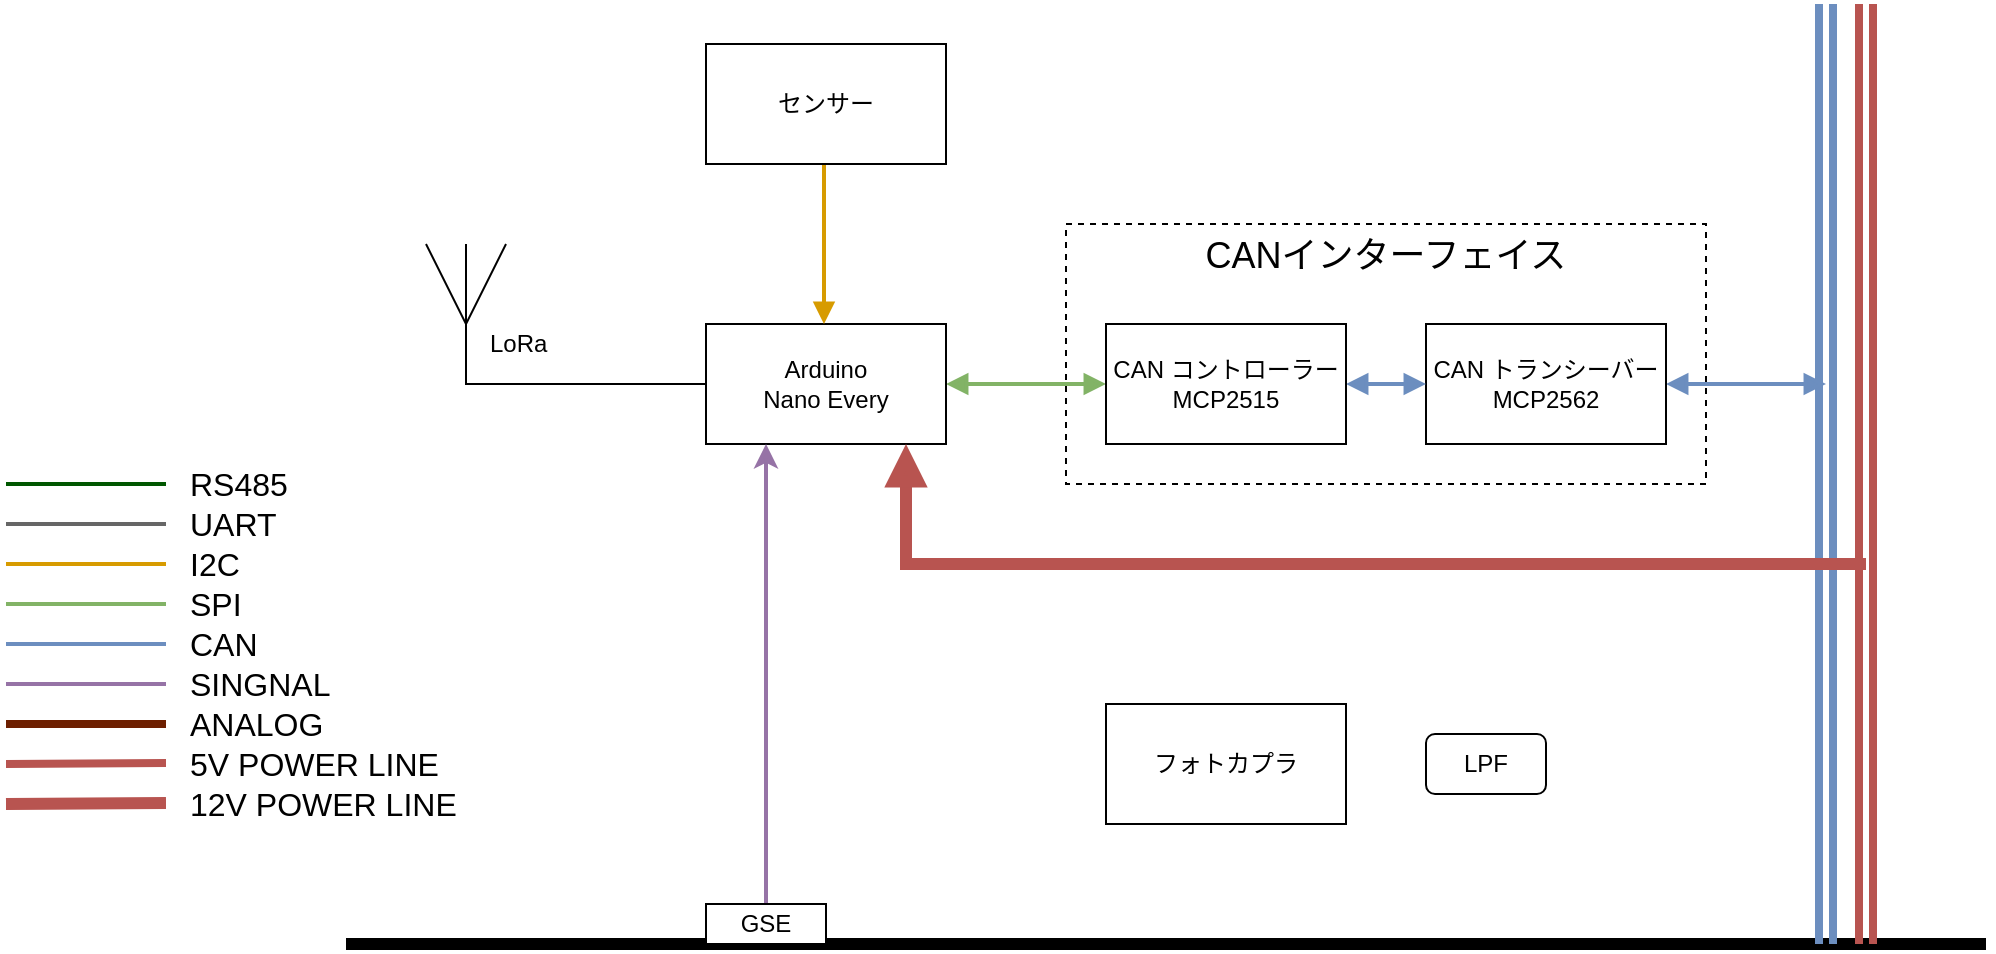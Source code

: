 <mxfile version="21.7.5" type="device">
  <diagram name="ページ1" id="N4X7iC3FwvP-9spLoHvI">
    <mxGraphModel dx="995" dy="-188" grid="1" gridSize="10" guides="1" tooltips="1" connect="1" arrows="1" fold="1" page="1" pageScale="1" pageWidth="1169" pageHeight="827" math="0" shadow="0">
      <root>
        <mxCell id="0" />
        <mxCell id="1" parent="0" />
        <mxCell id="5nWp3kDjjZpovWfEtGyb-13" value="" style="endArrow=none;html=1;rounded=0;strokeWidth=6;" parent="1" edge="1">
          <mxGeometry width="50" height="50" relative="1" as="geometry">
            <mxPoint x="340" y="1510" as="sourcePoint" />
            <mxPoint x="1160" y="1510" as="targetPoint" />
          </mxGeometry>
        </mxCell>
        <mxCell id="5nWp3kDjjZpovWfEtGyb-11" value="" style="rounded=0;whiteSpace=wrap;html=1;dashed=1;" parent="1" vertex="1">
          <mxGeometry x="700" y="1150" width="320" height="130" as="geometry" />
        </mxCell>
        <mxCell id="zv-5xnGO9yxqkZcnvnEC-6" value="" style="endArrow=none;html=1;rounded=0;strokeWidth=3;endFill=0;" parent="1" edge="1">
          <mxGeometry width="50" height="50" relative="1" as="geometry">
            <mxPoint x="510" y="1180" as="sourcePoint" />
            <mxPoint x="510" y="1180" as="targetPoint" />
            <Array as="points">
              <mxPoint x="510" y="1180" />
            </Array>
          </mxGeometry>
        </mxCell>
        <mxCell id="5nWp3kDjjZpovWfEtGyb-10" value="" style="edgeStyle=orthogonalEdgeStyle;rounded=0;orthogonalLoop=1;jettySize=auto;html=1;strokeWidth=2;startArrow=block;startFill=1;endArrow=block;endFill=1;fillColor=#d5e8d4;strokeColor=#82b366;" parent="1" source="5nWp3kDjjZpovWfEtGyb-1" target="5nWp3kDjjZpovWfEtGyb-7" edge="1">
          <mxGeometry relative="1" as="geometry" />
        </mxCell>
        <mxCell id="5nWp3kDjjZpovWfEtGyb-1" value="Arduino&lt;br&gt;Nano Every" style="rounded=0;whiteSpace=wrap;html=1;" parent="1" vertex="1">
          <mxGeometry x="520" y="1200" width="120" height="60" as="geometry" />
        </mxCell>
        <mxCell id="5nWp3kDjjZpovWfEtGyb-5" value="" style="endArrow=none;html=1;rounded=0;shape=link;fillColor=#dae8fc;strokeColor=#6c8ebf;strokeWidth=4;" parent="1" edge="1">
          <mxGeometry width="50" height="50" relative="1" as="geometry">
            <mxPoint x="1080" y="1510" as="sourcePoint" />
            <mxPoint x="1080" y="1040" as="targetPoint" />
          </mxGeometry>
        </mxCell>
        <mxCell id="5nWp3kDjjZpovWfEtGyb-8" style="edgeStyle=orthogonalEdgeStyle;rounded=0;orthogonalLoop=1;jettySize=auto;html=1;endArrow=block;endFill=1;fillColor=#dae8fc;strokeColor=#6c8ebf;strokeWidth=2;startArrow=block;startFill=1;" parent="1" source="5nWp3kDjjZpovWfEtGyb-6" edge="1">
          <mxGeometry relative="1" as="geometry">
            <mxPoint x="1080" y="1230" as="targetPoint" />
          </mxGeometry>
        </mxCell>
        <mxCell id="5nWp3kDjjZpovWfEtGyb-6" value="CAN トランシーバー&lt;br&gt;MCP2562" style="rounded=0;whiteSpace=wrap;html=1;" parent="1" vertex="1">
          <mxGeometry x="880" y="1200" width="120" height="60" as="geometry" />
        </mxCell>
        <mxCell id="5nWp3kDjjZpovWfEtGyb-9" value="" style="edgeStyle=orthogonalEdgeStyle;rounded=0;orthogonalLoop=1;jettySize=auto;html=1;fillColor=#dae8fc;strokeColor=#6c8ebf;strokeWidth=2;endArrow=block;endFill=1;startArrow=block;startFill=1;" parent="1" source="5nWp3kDjjZpovWfEtGyb-7" target="5nWp3kDjjZpovWfEtGyb-6" edge="1">
          <mxGeometry relative="1" as="geometry" />
        </mxCell>
        <mxCell id="5nWp3kDjjZpovWfEtGyb-7" value="CAN コントローラー&lt;br&gt;MCP2515" style="rounded=0;whiteSpace=wrap;html=1;" parent="1" vertex="1">
          <mxGeometry x="720" y="1200" width="120" height="60" as="geometry" />
        </mxCell>
        <mxCell id="5nWp3kDjjZpovWfEtGyb-41" style="edgeStyle=orthogonalEdgeStyle;rounded=0;orthogonalLoop=1;jettySize=auto;html=1;entryX=0.25;entryY=1;entryDx=0;entryDy=0;fillColor=#e1d5e7;strokeColor=#9673a6;strokeWidth=2;" parent="1" source="5nWp3kDjjZpovWfEtGyb-14" target="5nWp3kDjjZpovWfEtGyb-1" edge="1">
          <mxGeometry relative="1" as="geometry" />
        </mxCell>
        <mxCell id="5nWp3kDjjZpovWfEtGyb-14" value="GSE" style="rounded=0;whiteSpace=wrap;html=1;" parent="1" vertex="1">
          <mxGeometry x="520" y="1490" width="60" height="20" as="geometry" />
        </mxCell>
        <mxCell id="5nWp3kDjjZpovWfEtGyb-15" value="LPF" style="rounded=1;whiteSpace=wrap;html=1;" parent="1" vertex="1">
          <mxGeometry x="880" y="1405" width="60" height="30" as="geometry" />
        </mxCell>
        <mxCell id="5nWp3kDjjZpovWfEtGyb-16" value="" style="endArrow=none;startArrow=block;html=1;rounded=0;fillColor=#ffe6cc;strokeColor=#d79b00;strokeWidth=2;endFill=0;startFill=1;" parent="1" edge="1">
          <mxGeometry width="50" height="50" relative="1" as="geometry">
            <mxPoint x="579" y="1200" as="sourcePoint" />
            <mxPoint x="579" y="1120" as="targetPoint" />
          </mxGeometry>
        </mxCell>
        <mxCell id="5nWp3kDjjZpovWfEtGyb-17" value="" style="endArrow=none;html=1;rounded=0;strokeWidth=1;" parent="1" edge="1">
          <mxGeometry width="50" height="50" relative="1" as="geometry">
            <mxPoint x="400" y="1200" as="sourcePoint" />
            <mxPoint x="420" y="1160" as="targetPoint" />
          </mxGeometry>
        </mxCell>
        <mxCell id="5nWp3kDjjZpovWfEtGyb-18" value="" style="endArrow=none;startArrow=none;html=1;rounded=0;startFill=0;endFill=0;endSize=6;strokeWidth=1;" parent="1" edge="1">
          <mxGeometry width="50" height="50" relative="1" as="geometry">
            <mxPoint x="400" y="1200" as="sourcePoint" />
            <mxPoint x="380" y="1160" as="targetPoint" />
          </mxGeometry>
        </mxCell>
        <mxCell id="5nWp3kDjjZpovWfEtGyb-19" value="" style="endArrow=none;html=1;rounded=0;exitX=0;exitY=0.5;exitDx=0;exitDy=0;strokeWidth=1;" parent="1" source="5nWp3kDjjZpovWfEtGyb-1" edge="1">
          <mxGeometry width="50" height="50" relative="1" as="geometry">
            <mxPoint x="400" y="1260" as="sourcePoint" />
            <mxPoint x="400" y="1160" as="targetPoint" />
            <Array as="points">
              <mxPoint x="400" y="1230" />
            </Array>
          </mxGeometry>
        </mxCell>
        <mxCell id="5nWp3kDjjZpovWfEtGyb-20" value="LoRa" style="text;html=1;strokeColor=none;fillColor=none;align=left;verticalAlign=middle;whiteSpace=wrap;rounded=0;" parent="1" vertex="1">
          <mxGeometry x="410" y="1200" width="80" height="20" as="geometry" />
        </mxCell>
        <mxCell id="5nWp3kDjjZpovWfEtGyb-23" value="CANインターフェイス" style="text;html=1;strokeColor=none;fillColor=none;align=center;verticalAlign=middle;whiteSpace=wrap;rounded=0;fontSize=18;" parent="1" vertex="1">
          <mxGeometry x="700" y="1151" width="320" height="30" as="geometry" />
        </mxCell>
        <mxCell id="5nWp3kDjjZpovWfEtGyb-26" value="" style="endArrow=none;html=1;rounded=0;strokeWidth=2;fillColor=#ffe6cc;strokeColor=#d79b00;" parent="1" edge="1">
          <mxGeometry width="50" height="50" relative="1" as="geometry">
            <mxPoint x="170" y="1320" as="sourcePoint" />
            <mxPoint x="250" y="1320" as="targetPoint" />
          </mxGeometry>
        </mxCell>
        <mxCell id="5nWp3kDjjZpovWfEtGyb-27" value="I2C" style="text;html=1;strokeColor=none;fillColor=none;align=left;verticalAlign=middle;whiteSpace=wrap;rounded=0;fontSize=16;" parent="1" vertex="1">
          <mxGeometry x="260" y="1310" width="60" height="20" as="geometry" />
        </mxCell>
        <mxCell id="5nWp3kDjjZpovWfEtGyb-28" value="" style="endArrow=none;html=1;rounded=0;strokeWidth=2;fillColor=#d5e8d4;strokeColor=#82b366;" parent="1" edge="1">
          <mxGeometry width="50" height="50" relative="1" as="geometry">
            <mxPoint x="170" y="1340" as="sourcePoint" />
            <mxPoint x="250" y="1340" as="targetPoint" />
          </mxGeometry>
        </mxCell>
        <mxCell id="5nWp3kDjjZpovWfEtGyb-29" value="SPI" style="text;html=1;strokeColor=none;fillColor=none;align=left;verticalAlign=middle;whiteSpace=wrap;rounded=0;fontSize=16;" parent="1" vertex="1">
          <mxGeometry x="260" y="1330" width="60" height="20" as="geometry" />
        </mxCell>
        <mxCell id="5nWp3kDjjZpovWfEtGyb-30" value="" style="endArrow=none;html=1;rounded=0;strokeWidth=2;fillColor=#dae8fc;strokeColor=#6c8ebf;" parent="1" edge="1">
          <mxGeometry width="50" height="50" relative="1" as="geometry">
            <mxPoint x="170" y="1360" as="sourcePoint" />
            <mxPoint x="250" y="1360" as="targetPoint" />
          </mxGeometry>
        </mxCell>
        <mxCell id="5nWp3kDjjZpovWfEtGyb-31" value="CAN" style="text;html=1;strokeColor=none;fillColor=none;align=left;verticalAlign=middle;whiteSpace=wrap;rounded=0;fontSize=16;" parent="1" vertex="1">
          <mxGeometry x="260" y="1350" width="60" height="20" as="geometry" />
        </mxCell>
        <mxCell id="5nWp3kDjjZpovWfEtGyb-32" value="" style="endArrow=none;html=1;rounded=0;shape=link;fillColor=#f8cecc;strokeColor=#b85450;strokeWidth=4;" parent="1" edge="1">
          <mxGeometry width="50" height="50" relative="1" as="geometry">
            <mxPoint x="1100" y="1510" as="sourcePoint" />
            <mxPoint x="1100" y="1040" as="targetPoint" />
          </mxGeometry>
        </mxCell>
        <mxCell id="5nWp3kDjjZpovWfEtGyb-33" style="edgeStyle=orthogonalEdgeStyle;rounded=0;orthogonalLoop=1;jettySize=auto;html=1;endArrow=none;endFill=0;fillColor=#f8cecc;strokeColor=#b85450;strokeWidth=6;startArrow=block;startFill=1;" parent="1" edge="1">
          <mxGeometry relative="1" as="geometry">
            <mxPoint x="1100" y="1320" as="targetPoint" />
            <mxPoint x="620" y="1260" as="sourcePoint" />
            <Array as="points">
              <mxPoint x="620" y="1260" />
              <mxPoint x="620" y="1320" />
            </Array>
          </mxGeometry>
        </mxCell>
        <mxCell id="5nWp3kDjjZpovWfEtGyb-34" value="5V POWER LINE" style="text;html=1;strokeColor=none;fillColor=none;align=left;verticalAlign=middle;whiteSpace=wrap;rounded=0;fontSize=16;" parent="1" vertex="1">
          <mxGeometry x="260" y="1410" width="140" height="20" as="geometry" />
        </mxCell>
        <mxCell id="5nWp3kDjjZpovWfEtGyb-37" value="" style="endArrow=none;html=1;rounded=0;fillColor=#f8cecc;strokeColor=#b85450;strokeWidth=4;" parent="1" edge="1">
          <mxGeometry width="50" height="50" relative="1" as="geometry">
            <mxPoint x="170" y="1420" as="sourcePoint" />
            <mxPoint x="250" y="1419.5" as="targetPoint" />
          </mxGeometry>
        </mxCell>
        <mxCell id="5nWp3kDjjZpovWfEtGyb-38" value="12V POWER LINE" style="text;html=1;strokeColor=none;fillColor=none;align=left;verticalAlign=middle;whiteSpace=wrap;rounded=0;fontSize=16;" parent="1" vertex="1">
          <mxGeometry x="260" y="1430" width="140" height="20" as="geometry" />
        </mxCell>
        <mxCell id="5nWp3kDjjZpovWfEtGyb-39" value="" style="endArrow=none;html=1;rounded=0;fillColor=#f8cecc;strokeColor=#b85450;strokeWidth=6;" parent="1" edge="1">
          <mxGeometry width="50" height="50" relative="1" as="geometry">
            <mxPoint x="170" y="1440" as="sourcePoint" />
            <mxPoint x="250" y="1439.5" as="targetPoint" />
          </mxGeometry>
        </mxCell>
        <mxCell id="5nWp3kDjjZpovWfEtGyb-44" value="フォトカプラ" style="rounded=0;whiteSpace=wrap;html=1;" parent="1" vertex="1">
          <mxGeometry x="720" y="1390" width="120" height="60" as="geometry" />
        </mxCell>
        <mxCell id="5nWp3kDjjZpovWfEtGyb-45" value="センサー" style="rounded=0;whiteSpace=wrap;html=1;" parent="1" vertex="1">
          <mxGeometry x="520" y="1060" width="120" height="60" as="geometry" />
        </mxCell>
        <mxCell id="5nWp3kDjjZpovWfEtGyb-47" value="" style="endArrow=none;html=1;rounded=0;strokeWidth=2;fillColor=#e1d5e7;strokeColor=#9673a6;" parent="1" edge="1">
          <mxGeometry width="50" height="50" relative="1" as="geometry">
            <mxPoint x="170" y="1380" as="sourcePoint" />
            <mxPoint x="250" y="1380" as="targetPoint" />
          </mxGeometry>
        </mxCell>
        <mxCell id="5nWp3kDjjZpovWfEtGyb-48" value="SINGNAL" style="text;html=1;strokeColor=none;fillColor=none;align=left;verticalAlign=middle;whiteSpace=wrap;rounded=0;fontSize=16;" parent="1" vertex="1">
          <mxGeometry x="260" y="1370" width="60" height="20" as="geometry" />
        </mxCell>
        <mxCell id="2" value="" style="endArrow=none;html=1;rounded=0;strokeWidth=2;fillColor=#f5f5f5;strokeColor=#666666;" parent="1" edge="1">
          <mxGeometry width="50" height="50" relative="1" as="geometry">
            <mxPoint x="170" y="1300" as="sourcePoint" />
            <mxPoint x="250" y="1300" as="targetPoint" />
          </mxGeometry>
        </mxCell>
        <mxCell id="3" value="UART" style="text;html=1;strokeColor=none;fillColor=none;align=left;verticalAlign=middle;whiteSpace=wrap;rounded=0;fontSize=16;" parent="1" vertex="1">
          <mxGeometry x="260" y="1290" width="60" height="20" as="geometry" />
        </mxCell>
        <mxCell id="4" value="" style="endArrow=none;html=1;rounded=0;strokeWidth=2;fillColor=#008a00;strokeColor=#005700;" parent="1" edge="1">
          <mxGeometry width="50" height="50" relative="1" as="geometry">
            <mxPoint x="170" y="1280" as="sourcePoint" />
            <mxPoint x="250" y="1280" as="targetPoint" />
          </mxGeometry>
        </mxCell>
        <mxCell id="5" value="RS485" style="text;html=1;strokeColor=none;fillColor=none;align=left;verticalAlign=middle;whiteSpace=wrap;rounded=0;fontSize=16;" parent="1" vertex="1">
          <mxGeometry x="260" y="1270" width="60" height="20" as="geometry" />
        </mxCell>
        <mxCell id="UAnPX_VKVccDVkLP3hlL-6" value="" style="endArrow=none;html=1;rounded=0;strokeWidth=4;fillColor=#a0522d;strokeColor=#6D1F00;" edge="1" parent="1">
          <mxGeometry width="50" height="50" relative="1" as="geometry">
            <mxPoint x="170" y="1400" as="sourcePoint" />
            <mxPoint x="250" y="1400" as="targetPoint" />
          </mxGeometry>
        </mxCell>
        <mxCell id="UAnPX_VKVccDVkLP3hlL-7" value="ANALOG" style="text;html=1;strokeColor=none;fillColor=none;align=left;verticalAlign=middle;whiteSpace=wrap;rounded=0;fontSize=16;" vertex="1" parent="1">
          <mxGeometry x="260" y="1390" width="60" height="20" as="geometry" />
        </mxCell>
      </root>
    </mxGraphModel>
  </diagram>
</mxfile>
